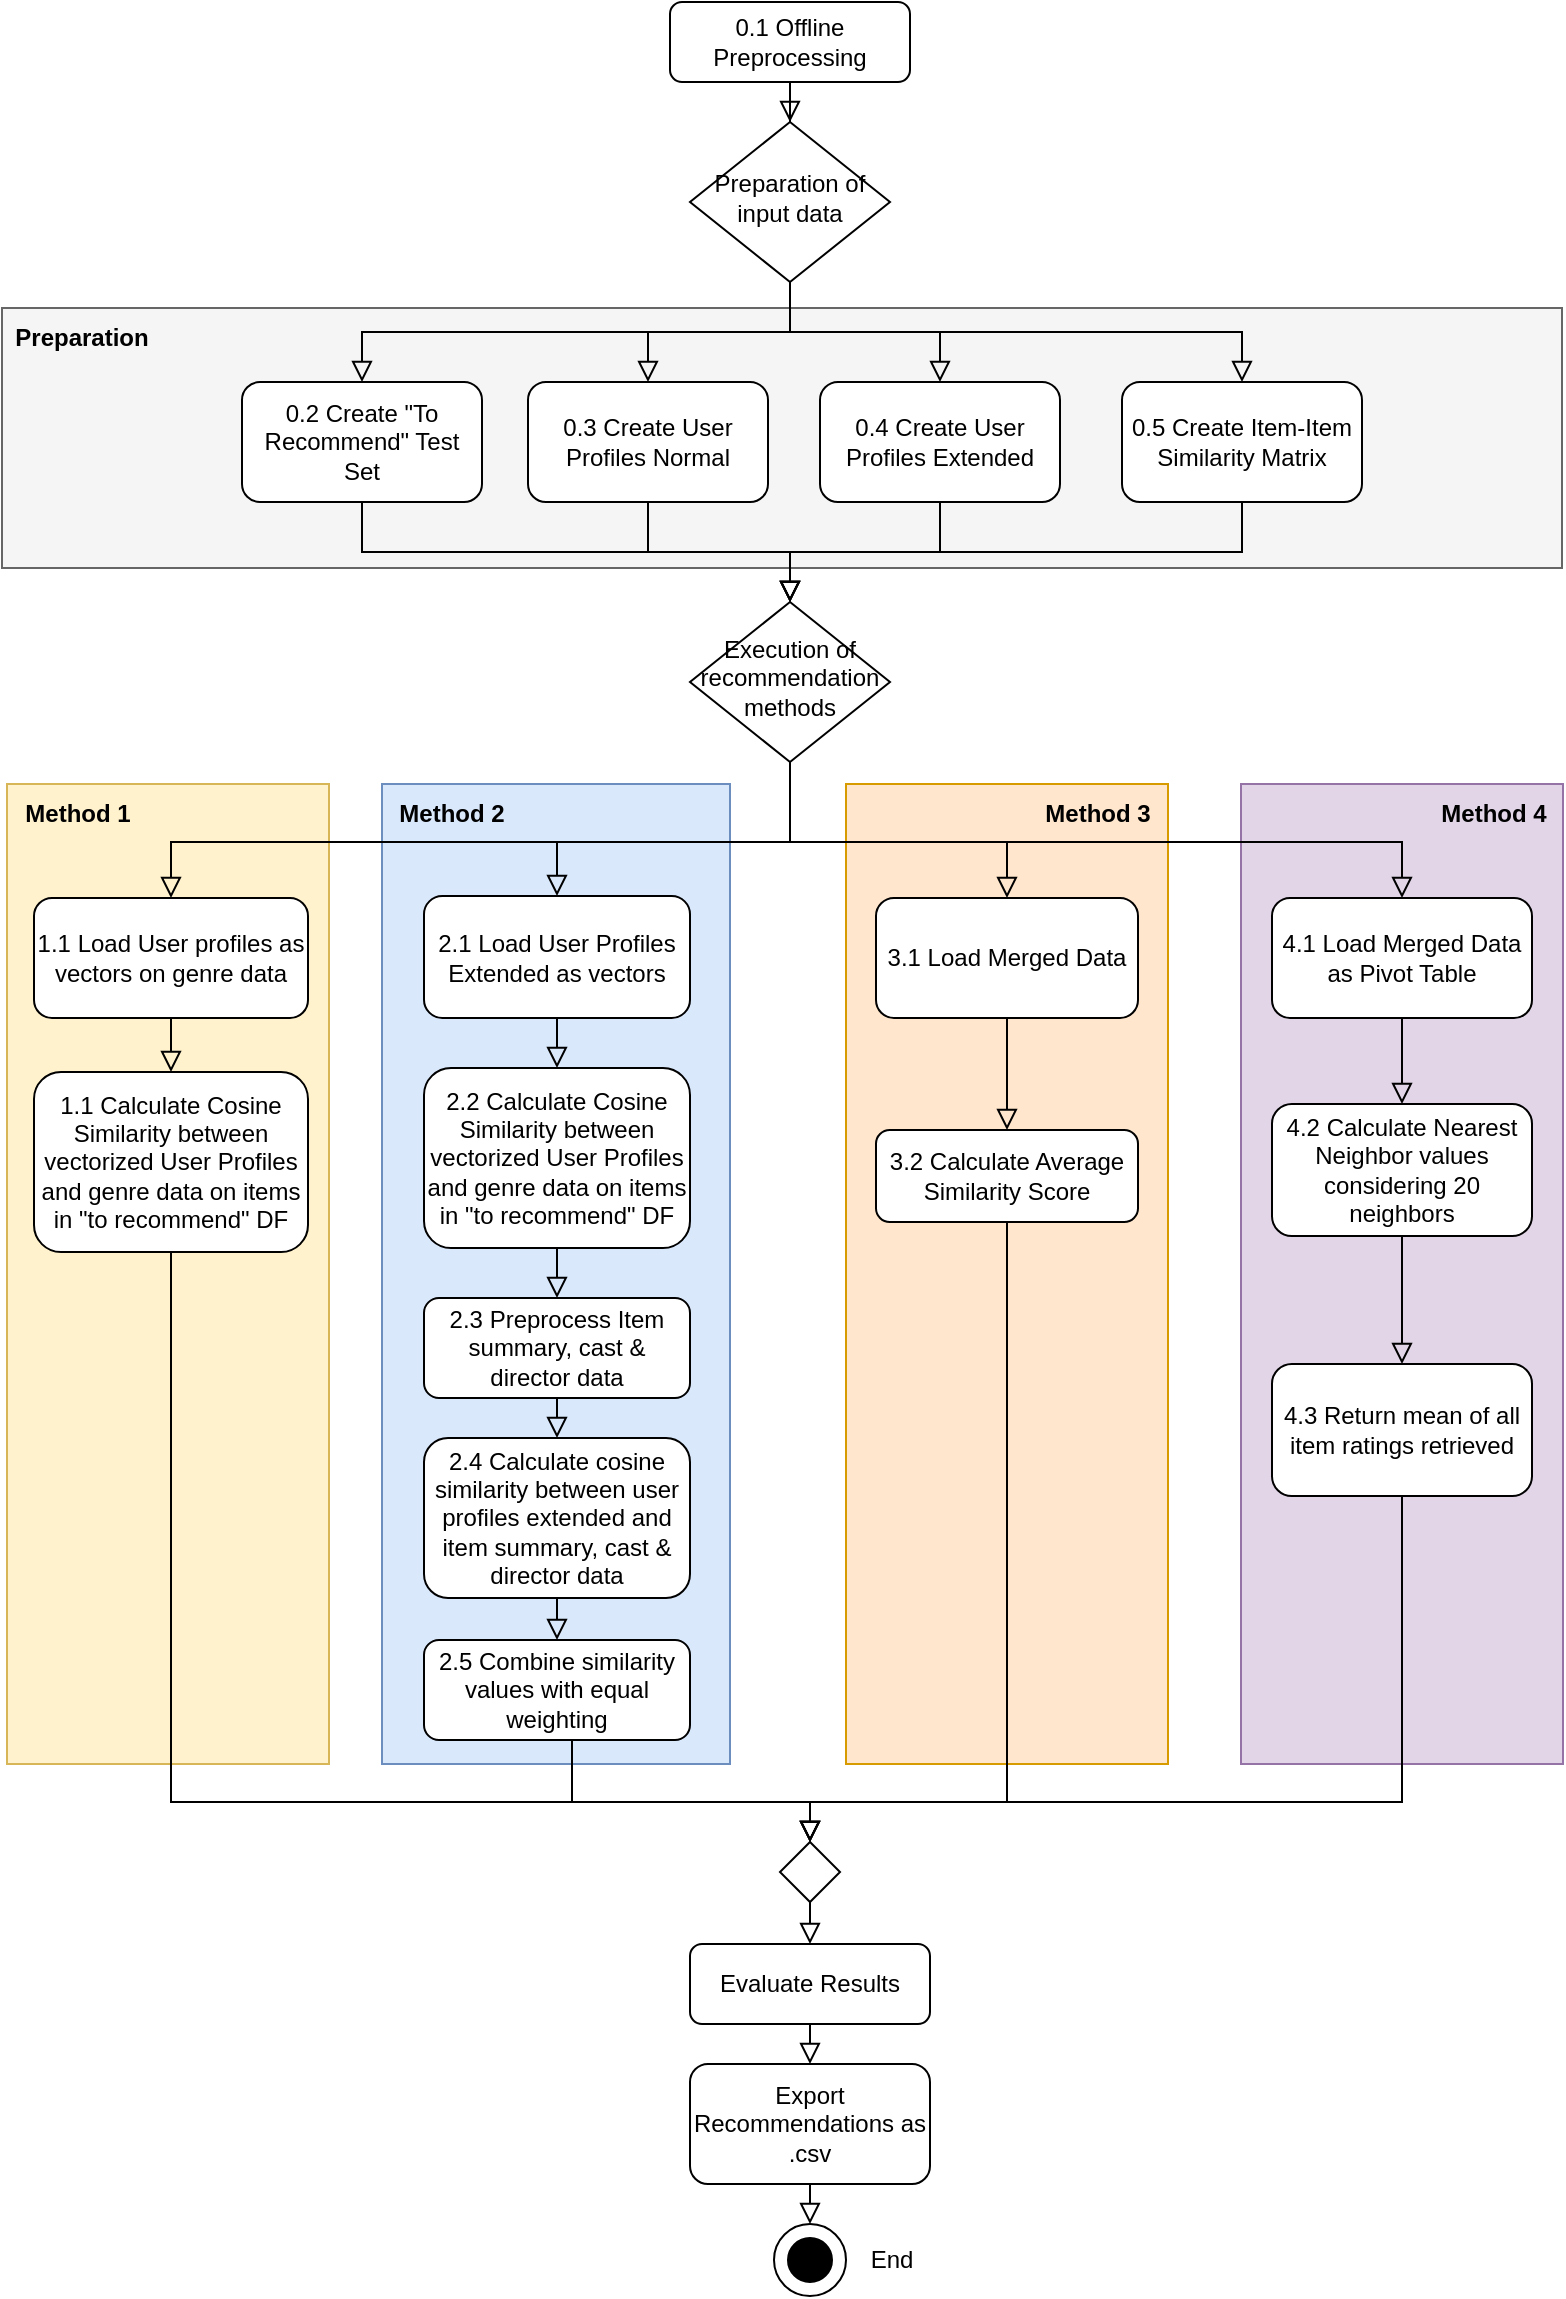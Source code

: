 <mxfile version="24.3.1" type="device">
  <diagram id="C5RBs43oDa-KdzZeNtuy" name="Page-1">
    <mxGraphModel dx="1647" dy="1090" grid="1" gridSize="10" guides="1" tooltips="1" connect="1" arrows="1" fold="1" page="1" pageScale="1" pageWidth="827" pageHeight="1169" math="0" shadow="0">
      <root>
        <mxCell id="WIyWlLk6GJQsqaUBKTNV-0" />
        <mxCell id="WIyWlLk6GJQsqaUBKTNV-1" parent="WIyWlLk6GJQsqaUBKTNV-0" />
        <mxCell id="uMimtZwjXZrKzvqyP-bI-67" value="" style="rounded=0;whiteSpace=wrap;html=1;fillColor=#e1d5e7;strokeColor=#9673a6;" vertex="1" parent="WIyWlLk6GJQsqaUBKTNV-1">
          <mxGeometry x="639.5" y="411" width="161" height="490" as="geometry" />
        </mxCell>
        <mxCell id="uMimtZwjXZrKzvqyP-bI-68" value="&lt;b&gt;Method 4&lt;br&gt;&lt;/b&gt;" style="text;html=1;align=center;verticalAlign=middle;whiteSpace=wrap;rounded=0;" vertex="1" parent="WIyWlLk6GJQsqaUBKTNV-1">
          <mxGeometry x="730.5" y="411" width="70" height="30" as="geometry" />
        </mxCell>
        <mxCell id="uMimtZwjXZrKzvqyP-bI-62" value="" style="rounded=0;whiteSpace=wrap;html=1;fillColor=#ffe6cc;strokeColor=#d79b00;" vertex="1" parent="WIyWlLk6GJQsqaUBKTNV-1">
          <mxGeometry x="442" y="411" width="161" height="490" as="geometry" />
        </mxCell>
        <mxCell id="uMimtZwjXZrKzvqyP-bI-63" value="&lt;b&gt;Method 3&lt;br&gt;&lt;/b&gt;" style="text;html=1;align=center;verticalAlign=middle;whiteSpace=wrap;rounded=0;" vertex="1" parent="WIyWlLk6GJQsqaUBKTNV-1">
          <mxGeometry x="533" y="411" width="70" height="30" as="geometry" />
        </mxCell>
        <mxCell id="uMimtZwjXZrKzvqyP-bI-52" value="" style="rounded=0;whiteSpace=wrap;html=1;fillColor=#dae8fc;strokeColor=#6c8ebf;" vertex="1" parent="WIyWlLk6GJQsqaUBKTNV-1">
          <mxGeometry x="210" y="411" width="174" height="490" as="geometry" />
        </mxCell>
        <mxCell id="uMimtZwjXZrKzvqyP-bI-37" value="" style="rounded=0;whiteSpace=wrap;html=1;fillColor=#f5f5f5;strokeColor=#666666;fontColor=#333333;" vertex="1" parent="WIyWlLk6GJQsqaUBKTNV-1">
          <mxGeometry x="20" y="173" width="780" height="130" as="geometry" />
        </mxCell>
        <mxCell id="uMimtZwjXZrKzvqyP-bI-31" value="" style="rounded=0;whiteSpace=wrap;html=1;fillColor=#fff2cc;strokeColor=#d6b656;" vertex="1" parent="WIyWlLk6GJQsqaUBKTNV-1">
          <mxGeometry x="22.5" y="411" width="161" height="490" as="geometry" />
        </mxCell>
        <mxCell id="uMimtZwjXZrKzvqyP-bI-0" value="" style="rounded=0;html=1;jettySize=auto;orthogonalLoop=1;fontSize=11;endArrow=block;endFill=0;endSize=8;strokeWidth=1;shadow=0;labelBackgroundColor=none;edgeStyle=orthogonalEdgeStyle;entryX=0.5;entryY=0;entryDx=0;entryDy=0;" edge="1" parent="WIyWlLk6GJQsqaUBKTNV-1" source="uMimtZwjXZrKzvqyP-bI-1" target="uMimtZwjXZrKzvqyP-bI-13">
          <mxGeometry relative="1" as="geometry" />
        </mxCell>
        <mxCell id="uMimtZwjXZrKzvqyP-bI-1" value="0.1 Offline Preprocessing" style="rounded=1;whiteSpace=wrap;html=1;fontSize=12;glass=0;strokeWidth=1;shadow=0;" vertex="1" parent="WIyWlLk6GJQsqaUBKTNV-1">
          <mxGeometry x="354" y="20" width="120" height="40" as="geometry" />
        </mxCell>
        <mxCell id="uMimtZwjXZrKzvqyP-bI-2" value="Execution of recommendation methods" style="rhombus;whiteSpace=wrap;html=1;shadow=0;fontFamily=Helvetica;fontSize=12;align=center;strokeWidth=1;spacing=6;spacingTop=-4;" vertex="1" parent="WIyWlLk6GJQsqaUBKTNV-1">
          <mxGeometry x="364" y="320" width="100" height="80" as="geometry" />
        </mxCell>
        <mxCell id="uMimtZwjXZrKzvqyP-bI-3" value="1.1 Load User profiles as vectors on genre data" style="rounded=1;whiteSpace=wrap;html=1;fontSize=12;glass=0;strokeWidth=1;shadow=0;" vertex="1" parent="WIyWlLk6GJQsqaUBKTNV-1">
          <mxGeometry x="36" y="468" width="137" height="60" as="geometry" />
        </mxCell>
        <mxCell id="uMimtZwjXZrKzvqyP-bI-4" value="2.1 Load User Profiles Extended as vectors" style="rounded=1;whiteSpace=wrap;html=1;fontSize=12;glass=0;strokeWidth=1;shadow=0;" vertex="1" parent="WIyWlLk6GJQsqaUBKTNV-1">
          <mxGeometry x="231" y="467" width="133" height="61" as="geometry" />
        </mxCell>
        <mxCell id="uMimtZwjXZrKzvqyP-bI-5" value="3.1 Load Merged Data" style="rounded=1;whiteSpace=wrap;html=1;fontSize=12;glass=0;strokeWidth=1;shadow=0;" vertex="1" parent="WIyWlLk6GJQsqaUBKTNV-1">
          <mxGeometry x="457" y="468" width="131" height="60" as="geometry" />
        </mxCell>
        <mxCell id="uMimtZwjXZrKzvqyP-bI-6" value="4.1 Load Merged Data as Pivot Table" style="rounded=1;whiteSpace=wrap;html=1;fontSize=12;glass=0;strokeWidth=1;shadow=0;" vertex="1" parent="WIyWlLk6GJQsqaUBKTNV-1">
          <mxGeometry x="655" y="468" width="130" height="60" as="geometry" />
        </mxCell>
        <mxCell id="uMimtZwjXZrKzvqyP-bI-7" value="" style="rounded=0;html=1;jettySize=auto;orthogonalLoop=1;fontSize=11;endArrow=block;endFill=0;endSize=8;strokeWidth=1;shadow=0;labelBackgroundColor=none;edgeStyle=orthogonalEdgeStyle;exitX=0.5;exitY=1;exitDx=0;exitDy=0;entryX=0.5;entryY=0;entryDx=0;entryDy=0;" edge="1" parent="WIyWlLk6GJQsqaUBKTNV-1" source="uMimtZwjXZrKzvqyP-bI-2" target="uMimtZwjXZrKzvqyP-bI-3">
          <mxGeometry relative="1" as="geometry">
            <mxPoint x="424" y="306" as="sourcePoint" />
            <mxPoint x="424" y="356" as="targetPoint" />
            <Array as="points">
              <mxPoint x="414" y="440" />
              <mxPoint x="105" y="440" />
            </Array>
          </mxGeometry>
        </mxCell>
        <mxCell id="uMimtZwjXZrKzvqyP-bI-8" value="" style="rounded=0;html=1;jettySize=auto;orthogonalLoop=1;fontSize=11;endArrow=block;endFill=0;endSize=8;strokeWidth=1;shadow=0;labelBackgroundColor=none;edgeStyle=orthogonalEdgeStyle;exitX=0.5;exitY=1;exitDx=0;exitDy=0;entryX=0.5;entryY=0;entryDx=0;entryDy=0;" edge="1" parent="WIyWlLk6GJQsqaUBKTNV-1" source="uMimtZwjXZrKzvqyP-bI-2" target="uMimtZwjXZrKzvqyP-bI-4">
          <mxGeometry relative="1" as="geometry">
            <mxPoint x="424" y="436" as="sourcePoint" />
            <mxPoint x="174" y="476" as="targetPoint" />
            <Array as="points">
              <mxPoint x="414" y="440" />
              <mxPoint x="297" y="440" />
            </Array>
          </mxGeometry>
        </mxCell>
        <mxCell id="uMimtZwjXZrKzvqyP-bI-9" value="" style="rounded=0;html=1;jettySize=auto;orthogonalLoop=1;fontSize=11;endArrow=block;endFill=0;endSize=8;strokeWidth=1;shadow=0;labelBackgroundColor=none;edgeStyle=orthogonalEdgeStyle;exitX=0.5;exitY=1;exitDx=0;exitDy=0;entryX=0.5;entryY=0;entryDx=0;entryDy=0;" edge="1" parent="WIyWlLk6GJQsqaUBKTNV-1" source="uMimtZwjXZrKzvqyP-bI-2" target="uMimtZwjXZrKzvqyP-bI-5">
          <mxGeometry relative="1" as="geometry">
            <mxPoint x="424" y="436" as="sourcePoint" />
            <mxPoint x="338" y="476" as="targetPoint" />
            <Array as="points">
              <mxPoint x="414" y="440" />
              <mxPoint x="523" y="440" />
            </Array>
          </mxGeometry>
        </mxCell>
        <mxCell id="uMimtZwjXZrKzvqyP-bI-10" value="" style="rounded=0;html=1;jettySize=auto;orthogonalLoop=1;fontSize=11;endArrow=block;endFill=0;endSize=8;strokeWidth=1;shadow=0;labelBackgroundColor=none;edgeStyle=orthogonalEdgeStyle;exitX=0.5;exitY=1;exitDx=0;exitDy=0;entryX=0.5;entryY=0;entryDx=0;entryDy=0;" edge="1" parent="WIyWlLk6GJQsqaUBKTNV-1" source="uMimtZwjXZrKzvqyP-bI-2" target="uMimtZwjXZrKzvqyP-bI-6">
          <mxGeometry relative="1" as="geometry">
            <mxPoint x="424" y="436" as="sourcePoint" />
            <mxPoint x="504" y="476" as="targetPoint" />
            <Array as="points">
              <mxPoint x="414" y="440" />
              <mxPoint x="720" y="440" />
            </Array>
          </mxGeometry>
        </mxCell>
        <mxCell id="uMimtZwjXZrKzvqyP-bI-11" value="0.3 Create User Profiles Normal" style="rounded=1;whiteSpace=wrap;html=1;fontSize=12;glass=0;strokeWidth=1;shadow=0;" vertex="1" parent="WIyWlLk6GJQsqaUBKTNV-1">
          <mxGeometry x="283" y="210" width="120" height="60" as="geometry" />
        </mxCell>
        <mxCell id="uMimtZwjXZrKzvqyP-bI-13" value="Preparation of input data" style="rhombus;whiteSpace=wrap;html=1;shadow=0;fontFamily=Helvetica;fontSize=12;align=center;strokeWidth=1;spacing=6;spacingTop=-4;" vertex="1" parent="WIyWlLk6GJQsqaUBKTNV-1">
          <mxGeometry x="364" y="80" width="100" height="80" as="geometry" />
        </mxCell>
        <mxCell id="uMimtZwjXZrKzvqyP-bI-14" value="0.4 Create User Profiles Extended" style="rounded=1;whiteSpace=wrap;html=1;fontSize=12;glass=0;strokeWidth=1;shadow=0;" vertex="1" parent="WIyWlLk6GJQsqaUBKTNV-1">
          <mxGeometry x="429" y="210" width="120" height="60" as="geometry" />
        </mxCell>
        <mxCell id="uMimtZwjXZrKzvqyP-bI-15" value="0.2 Create &quot;To Recommend&quot; Test Set" style="rounded=1;whiteSpace=wrap;html=1;fontSize=12;glass=0;strokeWidth=1;shadow=0;" vertex="1" parent="WIyWlLk6GJQsqaUBKTNV-1">
          <mxGeometry x="140" y="210" width="120" height="60" as="geometry" />
        </mxCell>
        <mxCell id="uMimtZwjXZrKzvqyP-bI-16" value="0.5 Create Item-Item Similarity Matrix" style="rounded=1;whiteSpace=wrap;html=1;fontSize=12;glass=0;strokeWidth=1;shadow=0;" vertex="1" parent="WIyWlLk6GJQsqaUBKTNV-1">
          <mxGeometry x="580" y="210" width="120" height="60" as="geometry" />
        </mxCell>
        <mxCell id="uMimtZwjXZrKzvqyP-bI-17" value="" style="rounded=0;html=1;jettySize=auto;orthogonalLoop=1;fontSize=11;endArrow=block;endFill=0;endSize=8;strokeWidth=1;shadow=0;labelBackgroundColor=none;edgeStyle=orthogonalEdgeStyle;entryX=0.5;entryY=0;entryDx=0;entryDy=0;exitX=0.5;exitY=1;exitDx=0;exitDy=0;" edge="1" parent="WIyWlLk6GJQsqaUBKTNV-1" source="uMimtZwjXZrKzvqyP-bI-13" target="uMimtZwjXZrKzvqyP-bI-16">
          <mxGeometry relative="1" as="geometry">
            <mxPoint x="424" y="20" as="sourcePoint" />
            <mxPoint x="424" y="110" as="targetPoint" />
          </mxGeometry>
        </mxCell>
        <mxCell id="uMimtZwjXZrKzvqyP-bI-18" value="" style="rounded=0;html=1;jettySize=auto;orthogonalLoop=1;fontSize=11;endArrow=block;endFill=0;endSize=8;strokeWidth=1;shadow=0;labelBackgroundColor=none;edgeStyle=orthogonalEdgeStyle;entryX=0.5;entryY=0;entryDx=0;entryDy=0;exitX=0.5;exitY=1;exitDx=0;exitDy=0;" edge="1" parent="WIyWlLk6GJQsqaUBKTNV-1" source="uMimtZwjXZrKzvqyP-bI-13" target="uMimtZwjXZrKzvqyP-bI-14">
          <mxGeometry relative="1" as="geometry">
            <mxPoint x="424" y="190" as="sourcePoint" />
            <mxPoint x="650" y="230" as="targetPoint" />
          </mxGeometry>
        </mxCell>
        <mxCell id="uMimtZwjXZrKzvqyP-bI-19" value="" style="rounded=0;html=1;jettySize=auto;orthogonalLoop=1;fontSize=11;endArrow=block;endFill=0;endSize=8;strokeWidth=1;shadow=0;labelBackgroundColor=none;edgeStyle=orthogonalEdgeStyle;entryX=0.5;entryY=0;entryDx=0;entryDy=0;exitX=0.5;exitY=1;exitDx=0;exitDy=0;" edge="1" parent="WIyWlLk6GJQsqaUBKTNV-1" source="uMimtZwjXZrKzvqyP-bI-13" target="uMimtZwjXZrKzvqyP-bI-11">
          <mxGeometry relative="1" as="geometry">
            <mxPoint x="424" y="190" as="sourcePoint" />
            <mxPoint x="499" y="230" as="targetPoint" />
          </mxGeometry>
        </mxCell>
        <mxCell id="uMimtZwjXZrKzvqyP-bI-20" value="" style="rounded=0;html=1;jettySize=auto;orthogonalLoop=1;fontSize=11;endArrow=block;endFill=0;endSize=8;strokeWidth=1;shadow=0;labelBackgroundColor=none;edgeStyle=orthogonalEdgeStyle;entryX=0.5;entryY=0;entryDx=0;entryDy=0;exitX=0.5;exitY=1;exitDx=0;exitDy=0;" edge="1" parent="WIyWlLk6GJQsqaUBKTNV-1" source="uMimtZwjXZrKzvqyP-bI-13" target="uMimtZwjXZrKzvqyP-bI-15">
          <mxGeometry relative="1" as="geometry">
            <mxPoint x="424" y="190" as="sourcePoint" />
            <mxPoint x="353" y="230" as="targetPoint" />
          </mxGeometry>
        </mxCell>
        <mxCell id="uMimtZwjXZrKzvqyP-bI-21" value="" style="rounded=0;html=1;jettySize=auto;orthogonalLoop=1;fontSize=11;endArrow=block;endFill=0;endSize=8;strokeWidth=1;shadow=0;labelBackgroundColor=none;edgeStyle=orthogonalEdgeStyle;entryX=0.5;entryY=0;entryDx=0;entryDy=0;exitX=0.5;exitY=1;exitDx=0;exitDy=0;" edge="1" parent="WIyWlLk6GJQsqaUBKTNV-1" source="uMimtZwjXZrKzvqyP-bI-15" target="uMimtZwjXZrKzvqyP-bI-2">
          <mxGeometry relative="1" as="geometry">
            <mxPoint x="424" y="220" as="sourcePoint" />
            <mxPoint x="210" y="260" as="targetPoint" />
          </mxGeometry>
        </mxCell>
        <mxCell id="uMimtZwjXZrKzvqyP-bI-22" value="" style="rounded=0;html=1;jettySize=auto;orthogonalLoop=1;fontSize=11;endArrow=block;endFill=0;endSize=8;strokeWidth=1;shadow=0;labelBackgroundColor=none;edgeStyle=orthogonalEdgeStyle;entryX=0.5;entryY=0;entryDx=0;entryDy=0;exitX=0.5;exitY=1;exitDx=0;exitDy=0;" edge="1" parent="WIyWlLk6GJQsqaUBKTNV-1" source="uMimtZwjXZrKzvqyP-bI-11" target="uMimtZwjXZrKzvqyP-bI-2">
          <mxGeometry relative="1" as="geometry">
            <mxPoint x="210" y="300" as="sourcePoint" />
            <mxPoint x="424" y="365" as="targetPoint" />
          </mxGeometry>
        </mxCell>
        <mxCell id="uMimtZwjXZrKzvqyP-bI-23" value="" style="rounded=0;html=1;jettySize=auto;orthogonalLoop=1;fontSize=11;endArrow=block;endFill=0;endSize=8;strokeWidth=1;shadow=0;labelBackgroundColor=none;edgeStyle=orthogonalEdgeStyle;entryX=0.5;entryY=0;entryDx=0;entryDy=0;exitX=0.5;exitY=1;exitDx=0;exitDy=0;" edge="1" parent="WIyWlLk6GJQsqaUBKTNV-1" source="uMimtZwjXZrKzvqyP-bI-14" target="uMimtZwjXZrKzvqyP-bI-2">
          <mxGeometry relative="1" as="geometry">
            <mxPoint x="353" y="300" as="sourcePoint" />
            <mxPoint x="424" y="365" as="targetPoint" />
          </mxGeometry>
        </mxCell>
        <mxCell id="uMimtZwjXZrKzvqyP-bI-24" value="" style="rounded=0;html=1;jettySize=auto;orthogonalLoop=1;fontSize=11;endArrow=block;endFill=0;endSize=8;strokeWidth=1;shadow=0;labelBackgroundColor=none;edgeStyle=orthogonalEdgeStyle;entryX=0.5;entryY=0;entryDx=0;entryDy=0;exitX=0.5;exitY=1;exitDx=0;exitDy=0;" edge="1" parent="WIyWlLk6GJQsqaUBKTNV-1" source="uMimtZwjXZrKzvqyP-bI-16" target="uMimtZwjXZrKzvqyP-bI-2">
          <mxGeometry relative="1" as="geometry">
            <mxPoint x="499" y="300" as="sourcePoint" />
            <mxPoint x="424" y="365" as="targetPoint" />
          </mxGeometry>
        </mxCell>
        <mxCell id="uMimtZwjXZrKzvqyP-bI-25" value="1.1 Calculate Cosine Similarity between vectorized User Profiles and genre data on items in &quot;to recommend&quot; DF " style="rounded=1;whiteSpace=wrap;html=1;fontSize=12;glass=0;strokeWidth=1;shadow=0;" vertex="1" parent="WIyWlLk6GJQsqaUBKTNV-1">
          <mxGeometry x="36" y="555" width="137" height="90" as="geometry" />
        </mxCell>
        <mxCell id="uMimtZwjXZrKzvqyP-bI-26" value="" style="rounded=0;html=1;jettySize=auto;orthogonalLoop=1;fontSize=11;endArrow=block;endFill=0;endSize=8;strokeWidth=1;shadow=0;labelBackgroundColor=none;edgeStyle=orthogonalEdgeStyle;entryX=0.5;entryY=0;entryDx=0;entryDy=0;exitX=0.5;exitY=1;exitDx=0;exitDy=0;" edge="1" parent="WIyWlLk6GJQsqaUBKTNV-1" source="uMimtZwjXZrKzvqyP-bI-3" target="uMimtZwjXZrKzvqyP-bI-25">
          <mxGeometry relative="1" as="geometry">
            <mxPoint x="159" y="291" as="sourcePoint" />
            <mxPoint x="373" y="347" as="targetPoint" />
          </mxGeometry>
        </mxCell>
        <mxCell id="uMimtZwjXZrKzvqyP-bI-27" value="Evaluate Results" style="rounded=1;whiteSpace=wrap;html=1;fontSize=12;glass=0;strokeWidth=1;shadow=0;" vertex="1" parent="WIyWlLk6GJQsqaUBKTNV-1">
          <mxGeometry x="364" y="991" width="120" height="40" as="geometry" />
        </mxCell>
        <mxCell id="uMimtZwjXZrKzvqyP-bI-28" value="Export Recommendations as .csv" style="rounded=1;whiteSpace=wrap;html=1;fontSize=12;glass=0;strokeWidth=1;shadow=0;" vertex="1" parent="WIyWlLk6GJQsqaUBKTNV-1">
          <mxGeometry x="364" y="1051" width="120" height="60" as="geometry" />
        </mxCell>
        <mxCell id="uMimtZwjXZrKzvqyP-bI-29" value="" style="rounded=0;html=1;jettySize=auto;orthogonalLoop=1;fontSize=11;endArrow=block;endFill=0;endSize=8;strokeWidth=1;shadow=0;labelBackgroundColor=none;edgeStyle=orthogonalEdgeStyle;exitX=0.5;exitY=1;exitDx=0;exitDy=0;entryX=0.5;entryY=0;entryDx=0;entryDy=0;" edge="1" parent="WIyWlLk6GJQsqaUBKTNV-1" source="uMimtZwjXZrKzvqyP-bI-25" target="uMimtZwjXZrKzvqyP-bI-47">
          <mxGeometry relative="1" as="geometry">
            <mxPoint x="174" y="516" as="sourcePoint" />
            <mxPoint x="320" y="660" as="targetPoint" />
            <Array as="points">
              <mxPoint x="164" y="920" />
              <mxPoint x="425" y="920" />
            </Array>
          </mxGeometry>
        </mxCell>
        <mxCell id="uMimtZwjXZrKzvqyP-bI-32" value="" style="rounded=0;html=1;jettySize=auto;orthogonalLoop=1;fontSize=11;endArrow=block;endFill=0;endSize=8;strokeWidth=1;shadow=0;labelBackgroundColor=none;edgeStyle=orthogonalEdgeStyle;exitX=0.5;exitY=1;exitDx=0;exitDy=0;entryX=0.5;entryY=0;entryDx=0;entryDy=0;" edge="1" parent="WIyWlLk6GJQsqaUBKTNV-1" source="uMimtZwjXZrKzvqyP-bI-27" target="uMimtZwjXZrKzvqyP-bI-28">
          <mxGeometry relative="1" as="geometry">
            <mxPoint x="184" y="911" as="sourcePoint" />
            <mxPoint x="434" y="981" as="targetPoint" />
          </mxGeometry>
        </mxCell>
        <mxCell id="uMimtZwjXZrKzvqyP-bI-33" value="" style="ellipse;whiteSpace=wrap;html=1;aspect=fixed;" vertex="1" parent="WIyWlLk6GJQsqaUBKTNV-1">
          <mxGeometry x="406" y="1131" width="36" height="36" as="geometry" />
        </mxCell>
        <mxCell id="uMimtZwjXZrKzvqyP-bI-34" value="" style="ellipse;whiteSpace=wrap;html=1;aspect=fixed;fillColor=#000000;" vertex="1" parent="WIyWlLk6GJQsqaUBKTNV-1">
          <mxGeometry x="413" y="1138" width="22" height="22" as="geometry" />
        </mxCell>
        <mxCell id="uMimtZwjXZrKzvqyP-bI-35" value="" style="rounded=0;html=1;jettySize=auto;orthogonalLoop=1;fontSize=11;endArrow=block;endFill=0;endSize=8;strokeWidth=1;shadow=0;labelBackgroundColor=none;edgeStyle=orthogonalEdgeStyle;exitX=0.5;exitY=1;exitDx=0;exitDy=0;entryX=0.5;entryY=0;entryDx=0;entryDy=0;" edge="1" parent="WIyWlLk6GJQsqaUBKTNV-1" source="uMimtZwjXZrKzvqyP-bI-28" target="uMimtZwjXZrKzvqyP-bI-33">
          <mxGeometry relative="1" as="geometry">
            <mxPoint x="434" y="971" as="sourcePoint" />
            <mxPoint x="434" y="1011" as="targetPoint" />
          </mxGeometry>
        </mxCell>
        <mxCell id="uMimtZwjXZrKzvqyP-bI-36" value="End" style="text;html=1;align=center;verticalAlign=middle;whiteSpace=wrap;rounded=0;" vertex="1" parent="WIyWlLk6GJQsqaUBKTNV-1">
          <mxGeometry x="435" y="1134" width="60" height="30" as="geometry" />
        </mxCell>
        <mxCell id="uMimtZwjXZrKzvqyP-bI-40" value="&lt;b&gt;Method 1&lt;/b&gt;" style="text;html=1;align=center;verticalAlign=middle;whiteSpace=wrap;rounded=0;" vertex="1" parent="WIyWlLk6GJQsqaUBKTNV-1">
          <mxGeometry x="22.5" y="411" width="70" height="30" as="geometry" />
        </mxCell>
        <mxCell id="uMimtZwjXZrKzvqyP-bI-41" value="&lt;b&gt;Preparation&lt;/b&gt;" style="text;html=1;align=center;verticalAlign=middle;whiteSpace=wrap;rounded=0;" vertex="1" parent="WIyWlLk6GJQsqaUBKTNV-1">
          <mxGeometry x="20" y="173" width="80" height="30" as="geometry" />
        </mxCell>
        <mxCell id="uMimtZwjXZrKzvqyP-bI-42" value="2.2 Calculate Cosine Similarity between vectorized User Profiles and genre data on items in &quot;to recommend&quot; DF " style="rounded=1;whiteSpace=wrap;html=1;fontSize=12;glass=0;strokeWidth=1;shadow=0;" vertex="1" parent="WIyWlLk6GJQsqaUBKTNV-1">
          <mxGeometry x="231" y="553" width="133" height="90" as="geometry" />
        </mxCell>
        <mxCell id="uMimtZwjXZrKzvqyP-bI-43" value="2.3 Preprocess Item summary, cast &amp;amp; director data" style="rounded=1;whiteSpace=wrap;html=1;fontSize=12;glass=0;strokeWidth=1;shadow=0;" vertex="1" parent="WIyWlLk6GJQsqaUBKTNV-1">
          <mxGeometry x="231" y="668" width="133" height="50" as="geometry" />
        </mxCell>
        <mxCell id="uMimtZwjXZrKzvqyP-bI-45" value="2.4 Calculate cosine similarity between user profiles extended and item summary, cast &amp;amp; director data" style="rounded=1;whiteSpace=wrap;html=1;fontSize=12;glass=0;strokeWidth=1;shadow=0;" vertex="1" parent="WIyWlLk6GJQsqaUBKTNV-1">
          <mxGeometry x="231" y="738" width="133" height="80" as="geometry" />
        </mxCell>
        <mxCell id="uMimtZwjXZrKzvqyP-bI-46" value="2.5 Combine similarity values with equal weighting" style="rounded=1;whiteSpace=wrap;html=1;fontSize=12;glass=0;strokeWidth=1;shadow=0;" vertex="1" parent="WIyWlLk6GJQsqaUBKTNV-1">
          <mxGeometry x="231" y="839" width="133" height="50" as="geometry" />
        </mxCell>
        <mxCell id="uMimtZwjXZrKzvqyP-bI-47" value="" style="rhombus;whiteSpace=wrap;html=1;shadow=0;fontFamily=Helvetica;fontSize=12;align=center;strokeWidth=1;spacing=6;spacingTop=-4;" vertex="1" parent="WIyWlLk6GJQsqaUBKTNV-1">
          <mxGeometry x="409" y="940" width="30" height="30" as="geometry" />
        </mxCell>
        <mxCell id="uMimtZwjXZrKzvqyP-bI-49" value="" style="rounded=0;html=1;jettySize=auto;orthogonalLoop=1;fontSize=11;endArrow=block;endFill=0;endSize=8;strokeWidth=1;shadow=0;labelBackgroundColor=none;edgeStyle=orthogonalEdgeStyle;exitX=0.5;exitY=1;exitDx=0;exitDy=0;entryX=0.5;entryY=0;entryDx=0;entryDy=0;" edge="1" parent="WIyWlLk6GJQsqaUBKTNV-1" source="uMimtZwjXZrKzvqyP-bI-47" target="uMimtZwjXZrKzvqyP-bI-27">
          <mxGeometry relative="1" as="geometry">
            <mxPoint x="424" y="410" as="sourcePoint" />
            <mxPoint x="338" y="518" as="targetPoint" />
          </mxGeometry>
        </mxCell>
        <mxCell id="uMimtZwjXZrKzvqyP-bI-51" value="" style="rounded=0;html=1;jettySize=auto;orthogonalLoop=1;fontSize=11;endArrow=block;endFill=0;endSize=8;strokeWidth=1;shadow=0;labelBackgroundColor=none;edgeStyle=orthogonalEdgeStyle;exitX=0.5;exitY=1;exitDx=0;exitDy=0;entryX=0.5;entryY=0;entryDx=0;entryDy=0;" edge="1" parent="WIyWlLk6GJQsqaUBKTNV-1" source="uMimtZwjXZrKzvqyP-bI-46" target="uMimtZwjXZrKzvqyP-bI-47">
          <mxGeometry relative="1" as="geometry">
            <mxPoint x="424" y="410" as="sourcePoint" />
            <mxPoint x="338" y="518" as="targetPoint" />
            <Array as="points">
              <mxPoint x="305" y="920" />
              <mxPoint x="424" y="920" />
            </Array>
          </mxGeometry>
        </mxCell>
        <mxCell id="uMimtZwjXZrKzvqyP-bI-53" value="&lt;b&gt;Method 2&lt;br&gt;&lt;/b&gt;" style="text;html=1;align=center;verticalAlign=middle;whiteSpace=wrap;rounded=0;" vertex="1" parent="WIyWlLk6GJQsqaUBKTNV-1">
          <mxGeometry x="210" y="411" width="70" height="30" as="geometry" />
        </mxCell>
        <mxCell id="uMimtZwjXZrKzvqyP-bI-54" value="" style="rounded=0;html=1;jettySize=auto;orthogonalLoop=1;fontSize=11;endArrow=block;endFill=0;endSize=8;strokeWidth=1;shadow=0;labelBackgroundColor=none;edgeStyle=orthogonalEdgeStyle;exitX=0.5;exitY=1;exitDx=0;exitDy=0;entryX=0.5;entryY=0;entryDx=0;entryDy=0;" edge="1" parent="WIyWlLk6GJQsqaUBKTNV-1" source="uMimtZwjXZrKzvqyP-bI-4" target="uMimtZwjXZrKzvqyP-bI-42">
          <mxGeometry relative="1" as="geometry">
            <mxPoint x="418" y="400" as="sourcePoint" />
            <mxPoint x="498" y="508" as="targetPoint" />
          </mxGeometry>
        </mxCell>
        <mxCell id="uMimtZwjXZrKzvqyP-bI-55" value="" style="rounded=0;html=1;jettySize=auto;orthogonalLoop=1;fontSize=11;endArrow=block;endFill=0;endSize=8;strokeWidth=1;shadow=0;labelBackgroundColor=none;edgeStyle=orthogonalEdgeStyle;exitX=0.5;exitY=1;exitDx=0;exitDy=0;entryX=0.5;entryY=0;entryDx=0;entryDy=0;" edge="1" parent="WIyWlLk6GJQsqaUBKTNV-1" source="uMimtZwjXZrKzvqyP-bI-42" target="uMimtZwjXZrKzvqyP-bI-43">
          <mxGeometry relative="1" as="geometry">
            <mxPoint x="418" y="399" as="sourcePoint" />
            <mxPoint x="301" y="507" as="targetPoint" />
          </mxGeometry>
        </mxCell>
        <mxCell id="uMimtZwjXZrKzvqyP-bI-57" value="" style="rounded=0;html=1;jettySize=auto;orthogonalLoop=1;fontSize=11;endArrow=block;endFill=0;endSize=8;strokeWidth=1;shadow=0;labelBackgroundColor=none;edgeStyle=orthogonalEdgeStyle;exitX=0.5;exitY=1;exitDx=0;exitDy=0;entryX=0.5;entryY=0;entryDx=0;entryDy=0;" edge="1" parent="WIyWlLk6GJQsqaUBKTNV-1" source="uMimtZwjXZrKzvqyP-bI-43" target="uMimtZwjXZrKzvqyP-bI-45">
          <mxGeometry relative="1" as="geometry">
            <mxPoint x="418" y="399" as="sourcePoint" />
            <mxPoint x="301" y="507" as="targetPoint" />
          </mxGeometry>
        </mxCell>
        <mxCell id="uMimtZwjXZrKzvqyP-bI-58" value="" style="rounded=0;html=1;jettySize=auto;orthogonalLoop=1;fontSize=11;endArrow=block;endFill=0;endSize=8;strokeWidth=1;shadow=0;labelBackgroundColor=none;edgeStyle=orthogonalEdgeStyle;exitX=0.5;exitY=1;exitDx=0;exitDy=0;entryX=0.5;entryY=0;entryDx=0;entryDy=0;" edge="1" parent="WIyWlLk6GJQsqaUBKTNV-1" source="uMimtZwjXZrKzvqyP-bI-45" target="uMimtZwjXZrKzvqyP-bI-46">
          <mxGeometry relative="1" as="geometry">
            <mxPoint x="418" y="399" as="sourcePoint" />
            <mxPoint x="301" y="507" as="targetPoint" />
          </mxGeometry>
        </mxCell>
        <mxCell id="uMimtZwjXZrKzvqyP-bI-59" value="3.2 Calculate Average Similarity Score" style="rounded=1;whiteSpace=wrap;html=1;fontSize=12;glass=0;strokeWidth=1;shadow=0;" vertex="1" parent="WIyWlLk6GJQsqaUBKTNV-1">
          <mxGeometry x="457" y="584" width="131" height="46" as="geometry" />
        </mxCell>
        <mxCell id="uMimtZwjXZrKzvqyP-bI-60" value="" style="rounded=0;html=1;jettySize=auto;orthogonalLoop=1;fontSize=11;endArrow=block;endFill=0;endSize=8;strokeWidth=1;shadow=0;labelBackgroundColor=none;edgeStyle=orthogonalEdgeStyle;exitX=0.5;exitY=1;exitDx=0;exitDy=0;entryX=0.5;entryY=0;entryDx=0;entryDy=0;" edge="1" parent="WIyWlLk6GJQsqaUBKTNV-1" source="uMimtZwjXZrKzvqyP-bI-5" target="uMimtZwjXZrKzvqyP-bI-59">
          <mxGeometry relative="1" as="geometry">
            <mxPoint x="463" y="404" as="sourcePoint" />
            <mxPoint x="538" y="493" as="targetPoint" />
          </mxGeometry>
        </mxCell>
        <mxCell id="uMimtZwjXZrKzvqyP-bI-61" value="" style="rounded=0;html=1;jettySize=auto;orthogonalLoop=1;fontSize=11;endArrow=block;endFill=0;endSize=8;strokeWidth=1;shadow=0;labelBackgroundColor=none;edgeStyle=orthogonalEdgeStyle;exitX=0.5;exitY=1;exitDx=0;exitDy=0;entryX=0.5;entryY=0;entryDx=0;entryDy=0;" edge="1" parent="WIyWlLk6GJQsqaUBKTNV-1" source="uMimtZwjXZrKzvqyP-bI-59" target="uMimtZwjXZrKzvqyP-bI-47">
          <mxGeometry relative="1" as="geometry">
            <mxPoint x="424" y="410" as="sourcePoint" />
            <mxPoint x="499" y="499" as="targetPoint" />
            <Array as="points">
              <mxPoint x="523" y="920" />
              <mxPoint x="424" y="920" />
            </Array>
          </mxGeometry>
        </mxCell>
        <mxCell id="uMimtZwjXZrKzvqyP-bI-64" value="4.2 Calculate Nearest Neighbor values considering 20 neighbors" style="rounded=1;whiteSpace=wrap;html=1;fontSize=12;glass=0;strokeWidth=1;shadow=0;" vertex="1" parent="WIyWlLk6GJQsqaUBKTNV-1">
          <mxGeometry x="655" y="571" width="130" height="66" as="geometry" />
        </mxCell>
        <mxCell id="uMimtZwjXZrKzvqyP-bI-65" value="" style="rounded=0;html=1;jettySize=auto;orthogonalLoop=1;fontSize=11;endArrow=block;endFill=0;endSize=8;strokeWidth=1;shadow=0;labelBackgroundColor=none;edgeStyle=orthogonalEdgeStyle;exitX=0.5;exitY=1;exitDx=0;exitDy=0;entryX=0.5;entryY=0;entryDx=0;entryDy=0;" edge="1" parent="WIyWlLk6GJQsqaUBKTNV-1" source="uMimtZwjXZrKzvqyP-bI-6" target="uMimtZwjXZrKzvqyP-bI-64">
          <mxGeometry relative="1" as="geometry">
            <mxPoint x="536" y="530" as="sourcePoint" />
            <mxPoint x="536" y="594" as="targetPoint" />
          </mxGeometry>
        </mxCell>
        <mxCell id="uMimtZwjXZrKzvqyP-bI-66" value="4.3 Return mean of all item ratings retrieved" style="rounded=1;whiteSpace=wrap;html=1;fontSize=12;glass=0;strokeWidth=1;shadow=0;" vertex="1" parent="WIyWlLk6GJQsqaUBKTNV-1">
          <mxGeometry x="655" y="701" width="130" height="66" as="geometry" />
        </mxCell>
        <mxCell id="uMimtZwjXZrKzvqyP-bI-69" value="" style="rounded=0;html=1;jettySize=auto;orthogonalLoop=1;fontSize=11;endArrow=block;endFill=0;endSize=8;strokeWidth=1;shadow=0;labelBackgroundColor=none;edgeStyle=orthogonalEdgeStyle;exitX=0.5;exitY=1;exitDx=0;exitDy=0;entryX=0.5;entryY=0;entryDx=0;entryDy=0;" edge="1" parent="WIyWlLk6GJQsqaUBKTNV-1" source="uMimtZwjXZrKzvqyP-bI-64" target="uMimtZwjXZrKzvqyP-bI-66">
          <mxGeometry relative="1" as="geometry">
            <mxPoint x="725" y="530" as="sourcePoint" />
            <mxPoint x="725" y="581" as="targetPoint" />
          </mxGeometry>
        </mxCell>
        <mxCell id="uMimtZwjXZrKzvqyP-bI-70" value="" style="rounded=0;html=1;jettySize=auto;orthogonalLoop=1;fontSize=11;endArrow=block;endFill=0;endSize=8;strokeWidth=1;shadow=0;labelBackgroundColor=none;edgeStyle=orthogonalEdgeStyle;exitX=0.5;exitY=1;exitDx=0;exitDy=0;entryX=0.5;entryY=0;entryDx=0;entryDy=0;" edge="1" parent="WIyWlLk6GJQsqaUBKTNV-1" source="uMimtZwjXZrKzvqyP-bI-66" target="uMimtZwjXZrKzvqyP-bI-47">
          <mxGeometry relative="1" as="geometry">
            <mxPoint x="315" y="910" as="sourcePoint" />
            <mxPoint x="434" y="950" as="targetPoint" />
            <Array as="points">
              <mxPoint x="720" y="920" />
              <mxPoint x="424" y="920" />
            </Array>
          </mxGeometry>
        </mxCell>
      </root>
    </mxGraphModel>
  </diagram>
</mxfile>
